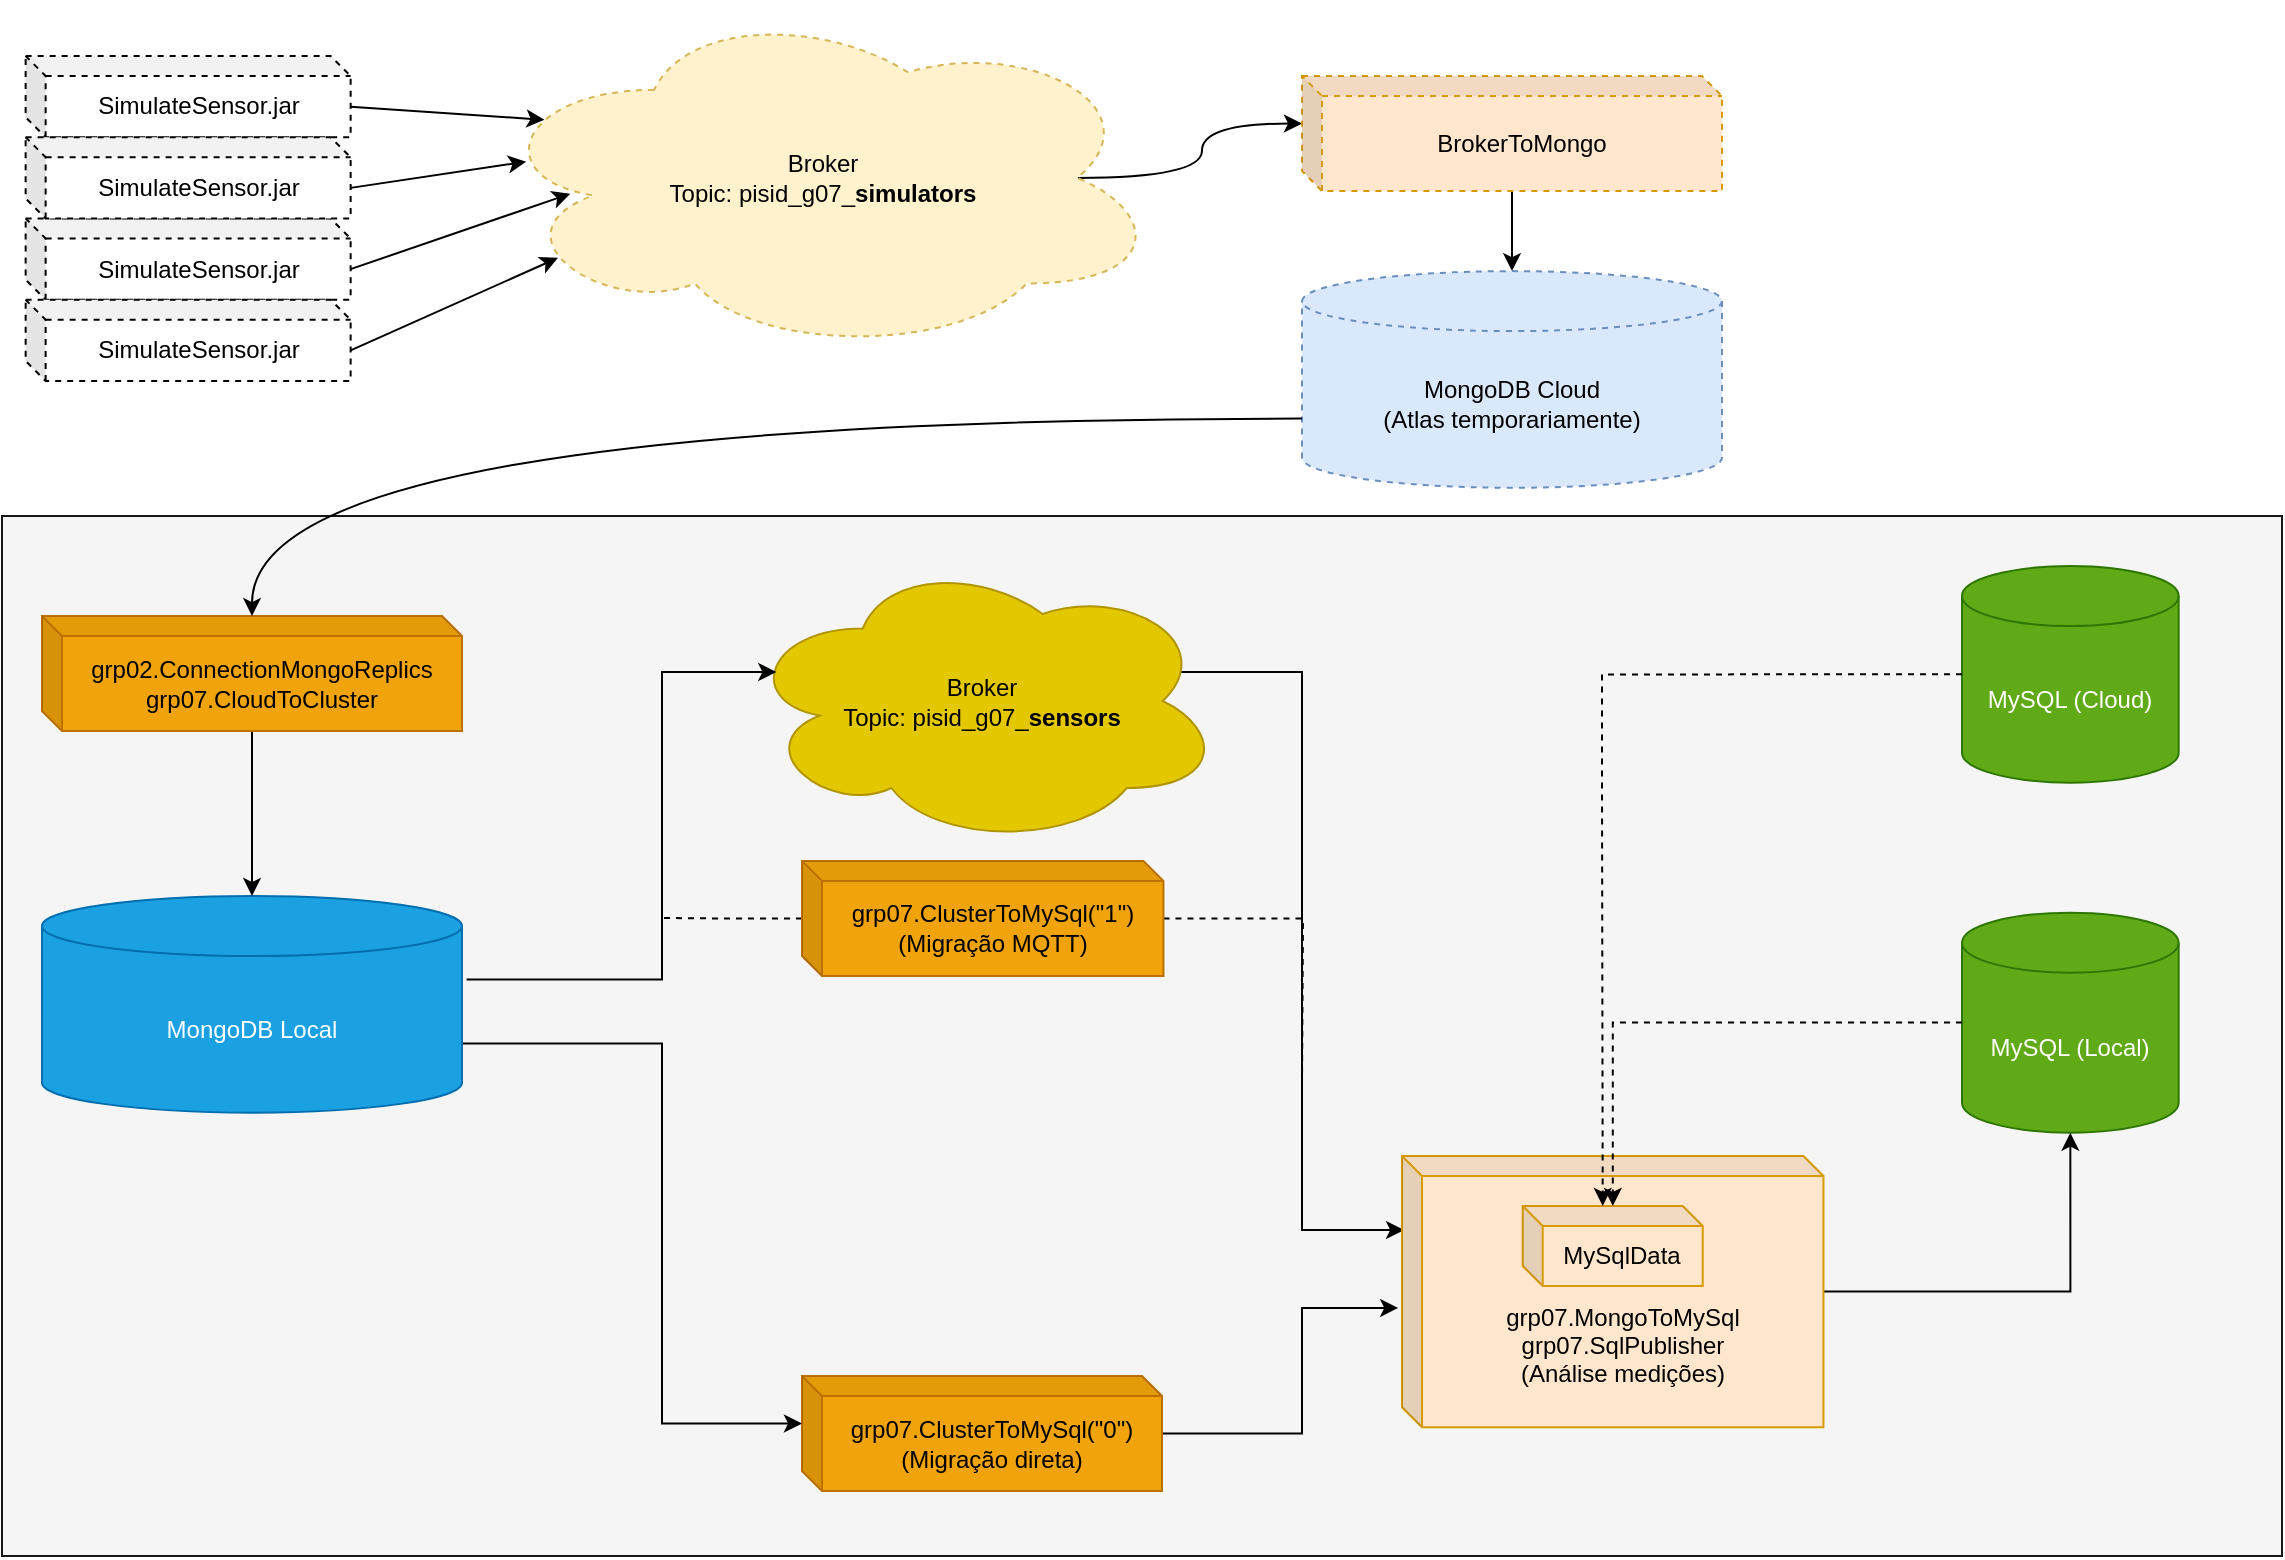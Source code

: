 <mxfile version="14.6.13" type="github">
  <diagram id="prtHgNgQTEPvFCAcTncT" name="Page-1">
    <mxGraphModel dx="1422" dy="800" grid="1" gridSize="10" guides="1" tooltips="1" connect="1" arrows="1" fold="1" page="1" pageScale="1" pageWidth="1169" pageHeight="827" math="0" shadow="0">
      <root>
        <mxCell id="0" />
        <mxCell id="1" parent="0" />
        <mxCell id="iG1FyST4VSw2gSxUDnyD-28" value="" style="rounded=0;whiteSpace=wrap;html=1;fontColor=#333333;fillColor=#f5f5f5;strokeColor=#171717;" parent="1" vertex="1">
          <mxGeometry x="20" y="280" width="1140" height="520" as="geometry" />
        </mxCell>
        <mxCell id="9lxMoNS6_Zflg6dV7JQC-2" value="" style="edgeStyle=orthogonalEdgeStyle;rounded=0;orthogonalLoop=1;jettySize=auto;html=1;exitDx=0;exitDy=0;exitPerimeter=0;entryDx=0;entryDy=23.776;entryPerimeter=0;curved=1;exitX=0.875;exitY=0.5;entryX=0;entryY=0;" parent="1" source="mG7DTUGrjtM77zd7hEEh-1" target="9lxMoNS6_Zflg6dV7JQC-1" edge="1">
          <mxGeometry relative="1" as="geometry">
            <Array as="points">
              <mxPoint x="620" y="111" />
              <mxPoint x="620" y="84" />
            </Array>
          </mxGeometry>
        </mxCell>
        <mxCell id="mG7DTUGrjtM77zd7hEEh-1" value="Broker&lt;br&gt;Topic: pisid_g07_&lt;b&gt;simulators&lt;/b&gt;" style="ellipse;shape=cloud;whiteSpace=wrap;html=1;dashed=1;fillColor=#fff2cc;strokeColor=#d6b656;" parent="1" vertex="1">
          <mxGeometry x="261.462" y="22.92" width="338.542" height="176.042" as="geometry" />
        </mxCell>
        <mxCell id="mG7DTUGrjtM77zd7hEEh-2" value="SimulateSensor.jar" style="shape=cube;whiteSpace=wrap;html=1;boundedLbl=1;backgroundOutline=1;darkOpacity=0.05;darkOpacity2=0.1;dashed=1;size=10;" parent="1" vertex="1">
          <mxGeometry x="31.82" y="50.002" width="162.5" height="40.625" as="geometry" />
        </mxCell>
        <mxCell id="mG7DTUGrjtM77zd7hEEh-6" value="" style="rounded=0;orthogonalLoop=1;jettySize=auto;html=1;exitX=0;exitY=0;exitDx=162.5;exitDy=25.312;exitPerimeter=0;entryX=0.088;entryY=0.335;entryDx=0;entryDy=0;entryPerimeter=0;" parent="1" source="mG7DTUGrjtM77zd7hEEh-2" target="mG7DTUGrjtM77zd7hEEh-1" edge="1">
          <mxGeometry x="31.82" y="36.46" as="geometry" />
        </mxCell>
        <mxCell id="mG7DTUGrjtM77zd7hEEh-9" value="" style="edgeStyle=none;rounded=0;orthogonalLoop=1;jettySize=auto;html=1;exitX=0;exitY=0;exitDx=162.5;exitDy=25.312;exitPerimeter=0;entryX=0.126;entryY=0.545;entryDx=0;entryDy=0;entryPerimeter=0;" parent="1" source="mG7DTUGrjtM77zd7hEEh-4" target="mG7DTUGrjtM77zd7hEEh-1" edge="1">
          <mxGeometry x="31.82" y="36.46" as="geometry" />
        </mxCell>
        <mxCell id="mG7DTUGrjtM77zd7hEEh-4" value="SimulateSensor.jar" style="shape=cube;whiteSpace=wrap;html=1;boundedLbl=1;backgroundOutline=1;darkOpacity=0.05;darkOpacity2=0.1;dashed=1;size=10;" parent="1" vertex="1">
          <mxGeometry x="31.82" y="131.252" width="162.5" height="40.625" as="geometry" />
        </mxCell>
        <mxCell id="mG7DTUGrjtM77zd7hEEh-10" value="" style="edgeStyle=none;rounded=0;orthogonalLoop=1;jettySize=auto;html=1;exitX=0;exitY=0;exitDx=162.5;exitDy=25.312;exitPerimeter=0;entryX=0.108;entryY=0.727;entryDx=0;entryDy=0;entryPerimeter=0;" parent="1" source="mG7DTUGrjtM77zd7hEEh-5" target="mG7DTUGrjtM77zd7hEEh-1" edge="1">
          <mxGeometry x="31.82" y="36.46" as="geometry" />
        </mxCell>
        <mxCell id="mG7DTUGrjtM77zd7hEEh-5" value="SimulateSensor.jar" style="shape=cube;whiteSpace=wrap;html=1;boundedLbl=1;backgroundOutline=1;darkOpacity=0.05;darkOpacity2=0.1;dashed=1;size=10;" parent="1" vertex="1">
          <mxGeometry x="31.82" y="171.877" width="162.5" height="40.625" as="geometry" />
        </mxCell>
        <mxCell id="mG7DTUGrjtM77zd7hEEh-3" value="SimulateSensor.jar" style="shape=cube;whiteSpace=wrap;html=1;boundedLbl=1;backgroundOutline=1;darkOpacity=0.05;darkOpacity2=0.1;dashed=1;size=10;" parent="1" vertex="1">
          <mxGeometry x="31.82" y="90.627" width="162.5" height="40.625" as="geometry" />
        </mxCell>
        <mxCell id="mG7DTUGrjtM77zd7hEEh-8" value="" style="edgeStyle=none;rounded=0;orthogonalLoop=1;jettySize=auto;html=1;entryX=0.061;entryY=0.454;entryDx=0;entryDy=0;entryPerimeter=0;exitX=0;exitY=0;exitDx=162.5;exitDy=25.312;exitPerimeter=0;" parent="1" source="mG7DTUGrjtM77zd7hEEh-3" target="mG7DTUGrjtM77zd7hEEh-1" edge="1">
          <mxGeometry x="31.82" y="36.46" as="geometry">
            <mxPoint x="221.82" y="124.46" as="sourcePoint" />
          </mxGeometry>
        </mxCell>
        <mxCell id="iG1FyST4VSw2gSxUDnyD-13" style="edgeStyle=orthogonalEdgeStyle;rounded=0;orthogonalLoop=1;jettySize=auto;html=1;entryX=-0.009;entryY=0.56;entryDx=0;entryDy=0;entryPerimeter=0;" parent="1" source="iG1FyST4VSw2gSxUDnyD-7" target="iG1FyST4VSw2gSxUDnyD-21" edge="1">
          <mxGeometry relative="1" as="geometry">
            <mxPoint x="940.0" y="700.059" as="targetPoint" />
            <Array as="points">
              <mxPoint x="670" y="739" />
              <mxPoint x="670" y="676" />
            </Array>
          </mxGeometry>
        </mxCell>
        <mxCell id="iG1FyST4VSw2gSxUDnyD-7" value="grp07.ClusterToMySql(&quot;0&quot;)&lt;br&gt;(Migração direta)" style="shape=cube;whiteSpace=wrap;html=1;boundedLbl=1;backgroundOutline=1;darkOpacity=0.05;darkOpacity2=0.1;size=10;fillColor=#f0a30a;strokeColor=#BD7000;fontColor=#000000;" parent="1" vertex="1">
          <mxGeometry x="420" y="710" width="180" height="57.55" as="geometry" />
        </mxCell>
        <mxCell id="iG1FyST4VSw2gSxUDnyD-16" style="edgeStyle=orthogonalEdgeStyle;rounded=0;orthogonalLoop=1;jettySize=auto;html=1;endArrow=classic;endFill=1;exitX=0.91;exitY=0.4;exitDx=0;exitDy=0;exitPerimeter=0;entryX=0.005;entryY=0.273;entryDx=0;entryDy=0;entryPerimeter=0;" parent="1" source="iG1FyST4VSw2gSxUDnyD-8" target="iG1FyST4VSw2gSxUDnyD-21" edge="1">
          <mxGeometry relative="1" as="geometry">
            <mxPoint x="730" y="689" as="targetPoint" />
            <Array as="points">
              <mxPoint x="670" y="358" />
              <mxPoint x="670" y="637" />
            </Array>
          </mxGeometry>
        </mxCell>
        <mxCell id="iG1FyST4VSw2gSxUDnyD-8" value="Broker&lt;br&gt;Topic: pisid_g07_&lt;b&gt;sensors&lt;/b&gt;" style="ellipse;shape=cloud;whiteSpace=wrap;html=1;fillColor=#e3c800;strokeColor=#B09500;fontColor=#000000;" parent="1" vertex="1">
          <mxGeometry x="390.36" y="300" width="240" height="145" as="geometry" />
        </mxCell>
        <mxCell id="iG1FyST4VSw2gSxUDnyD-15" style="edgeStyle=orthogonalEdgeStyle;rounded=0;orthogonalLoop=1;jettySize=auto;html=1;dashed=1;endArrow=none;endFill=0;" parent="1" source="iG1FyST4VSw2gSxUDnyD-9" edge="1">
          <mxGeometry relative="1" as="geometry">
            <mxPoint x="350" y="481" as="targetPoint" />
            <Array as="points">
              <mxPoint x="390" y="481" />
              <mxPoint x="350" y="481" />
            </Array>
          </mxGeometry>
        </mxCell>
        <mxCell id="iG1FyST4VSw2gSxUDnyD-19" style="edgeStyle=orthogonalEdgeStyle;rounded=0;orthogonalLoop=1;jettySize=auto;html=1;endArrow=none;endFill=0;dashed=1;" parent="1" source="iG1FyST4VSw2gSxUDnyD-9" edge="1">
          <mxGeometry relative="1" as="geometry">
            <mxPoint x="670" y="564" as="targetPoint" />
          </mxGeometry>
        </mxCell>
        <mxCell id="iG1FyST4VSw2gSxUDnyD-9" value="grp07.ClusterToMySql(&quot;1&quot;) &lt;br&gt;(Migração MQTT)" style="shape=cube;whiteSpace=wrap;html=1;boundedLbl=1;backgroundOutline=1;darkOpacity=0.05;darkOpacity2=0.1;size=10;fillColor=#f0a30a;strokeColor=#BD7000;fontColor=#000000;" parent="1" vertex="1">
          <mxGeometry x="420" y="452.45" width="180.73" height="57.55" as="geometry" />
        </mxCell>
        <mxCell id="iG1FyST4VSw2gSxUDnyD-12" style="edgeStyle=orthogonalEdgeStyle;rounded=0;orthogonalLoop=1;jettySize=auto;html=1;entryX=0;entryY=0;entryDx=0;entryDy=23.775;entryPerimeter=0;exitX=1;exitY=0;exitDx=0;exitDy=73.75;exitPerimeter=0;" parent="1" source="mG7DTUGrjtM77zd7hEEh-24" target="iG1FyST4VSw2gSxUDnyD-7" edge="1">
          <mxGeometry relative="1" as="geometry">
            <Array as="points">
              <mxPoint x="350" y="544" />
              <mxPoint x="350" y="734" />
            </Array>
          </mxGeometry>
        </mxCell>
        <mxCell id="iG1FyST4VSw2gSxUDnyD-14" style="edgeStyle=orthogonalEdgeStyle;rounded=0;orthogonalLoop=1;jettySize=auto;html=1;entryX=0.07;entryY=0.4;entryDx=0;entryDy=0;entryPerimeter=0;exitX=1.011;exitY=0.385;exitDx=0;exitDy=0;exitPerimeter=0;" parent="1" source="mG7DTUGrjtM77zd7hEEh-24" target="iG1FyST4VSw2gSxUDnyD-8" edge="1">
          <mxGeometry relative="1" as="geometry">
            <Array as="points">
              <mxPoint x="350" y="512" />
              <mxPoint x="350" y="358" />
            </Array>
          </mxGeometry>
        </mxCell>
        <mxCell id="mG7DTUGrjtM77zd7hEEh-37" value="MySQL (Cloud)" style="shape=cylinder3;whiteSpace=wrap;html=1;boundedLbl=1;backgroundOutline=1;size=15;fillColor=#60a917;strokeColor=#2D7600;fontColor=#ffffff;" parent="1" vertex="1">
          <mxGeometry x="999.996" y="305.0" width="108.334" height="108.333" as="geometry" />
        </mxCell>
        <mxCell id="mG7DTUGrjtM77zd7hEEh-38" value="MySQL (Local)" style="shape=cylinder3;whiteSpace=wrap;html=1;boundedLbl=1;backgroundOutline=1;size=15;fillColor=#60a917;strokeColor=#2D7600;fontColor=#ffffff;" parent="1" vertex="1">
          <mxGeometry x="1000" y="478.34" width="108.33" height="110" as="geometry" />
        </mxCell>
        <mxCell id="iG1FyST4VSw2gSxUDnyD-25" style="edgeStyle=orthogonalEdgeStyle;rounded=0;orthogonalLoop=1;jettySize=auto;html=1;entryX=0.5;entryY=1;entryDx=0;entryDy=0;entryPerimeter=0;endArrow=classic;endFill=1;" parent="1" source="iG1FyST4VSw2gSxUDnyD-21" target="mG7DTUGrjtM77zd7hEEh-38" edge="1">
          <mxGeometry relative="1" as="geometry">
            <Array as="points">
              <mxPoint x="1054" y="668" />
            </Array>
          </mxGeometry>
        </mxCell>
        <mxCell id="iG1FyST4VSw2gSxUDnyD-21" value="&lt;br&gt;&lt;br&gt;&lt;br&gt;grp07.MongoToMySql&lt;br&gt;grp07.SqlPublisher&lt;br&gt;(Análise medições)" style="shape=cube;whiteSpace=wrap;html=1;boundedLbl=1;backgroundOutline=1;darkOpacity=0.05;darkOpacity2=0.1;size=10;fillColor=#ffe6cc;strokeColor=#d79b00;" parent="1" vertex="1">
          <mxGeometry x="720" y="600" width="210.73" height="135.63" as="geometry" />
        </mxCell>
        <mxCell id="iG1FyST4VSw2gSxUDnyD-29" value="MySqlData" style="shape=cube;whiteSpace=wrap;html=1;boundedLbl=1;backgroundOutline=1;darkOpacity=0.05;darkOpacity2=0.1;size=10;fillColor=#ffe6cc;strokeColor=#d79b00;" parent="1" vertex="1">
          <mxGeometry x="780.36" y="625" width="90" height="40" as="geometry" />
        </mxCell>
        <mxCell id="iG1FyST4VSw2gSxUDnyD-22" value="" style="edgeStyle=orthogonalEdgeStyle;rounded=0;orthogonalLoop=1;jettySize=auto;html=1;dashed=1;endArrow=classic;endFill=1;exitX=0;exitY=0.5;exitDx=0;exitDy=0;exitPerimeter=0;entryX=0;entryY=0;entryDx=40;entryDy=0;entryPerimeter=0;" parent="1" source="mG7DTUGrjtM77zd7hEEh-37" target="iG1FyST4VSw2gSxUDnyD-29" edge="1">
          <mxGeometry relative="1" as="geometry">
            <Array as="points">
              <mxPoint x="820" y="359" />
              <mxPoint x="820" y="413" />
            </Array>
          </mxGeometry>
        </mxCell>
        <mxCell id="iG1FyST4VSw2gSxUDnyD-32" style="edgeStyle=orthogonalEdgeStyle;rounded=0;orthogonalLoop=1;jettySize=auto;html=1;endArrow=classic;endFill=1;dashed=1;" parent="1" source="mG7DTUGrjtM77zd7hEEh-38" target="iG1FyST4VSw2gSxUDnyD-29" edge="1">
          <mxGeometry relative="1" as="geometry" />
        </mxCell>
        <mxCell id="9lxMoNS6_Zflg6dV7JQC-3" style="edgeStyle=orthogonalEdgeStyle;rounded=0;orthogonalLoop=1;jettySize=auto;html=1;curved=1;entryX=0.5;entryY=0;entryDx=0;entryDy=0;entryPerimeter=0;" parent="1" source="9lxMoNS6_Zflg6dV7JQC-1" target="mG7DTUGrjtM77zd7hEEh-11" edge="1">
          <mxGeometry relative="1" as="geometry" />
        </mxCell>
        <mxCell id="9lxMoNS6_Zflg6dV7JQC-1" value="BrokerToMongo" style="shape=cube;whiteSpace=wrap;html=1;boundedLbl=1;backgroundOutline=1;darkOpacity=0.05;darkOpacity2=0.1;size=10;fillColor=#ffe6cc;strokeColor=#d79b00;dashed=1;" parent="1" vertex="1">
          <mxGeometry x="670" y="60.002" width="210" height="57.553" as="geometry" />
        </mxCell>
        <mxCell id="mG7DTUGrjtM77zd7hEEh-11" value="MongoDB Cloud&lt;br&gt;(Atlas temporariamente)" style="shape=cylinder3;whiteSpace=wrap;html=1;boundedLbl=1;backgroundOutline=1;size=15;fillColor=#dae8fc;strokeColor=#6c8ebf;dashed=1;" parent="1" vertex="1">
          <mxGeometry x="670" y="157.559" width="210" height="108.335" as="geometry" />
        </mxCell>
        <mxCell id="mG7DTUGrjtM77zd7hEEh-24" value="MongoDB Local" style="shape=cylinder3;whiteSpace=wrap;html=1;boundedLbl=1;backgroundOutline=1;size=15;fillColor=#1ba1e2;strokeColor=#006EAF;fontColor=#ffffff;" parent="1" vertex="1">
          <mxGeometry x="40" y="469.995" width="210" height="108.335" as="geometry" />
        </mxCell>
        <mxCell id="mG7DTUGrjtM77zd7hEEh-32" value="" style="edgeStyle=orthogonalEdgeStyle;curved=1;rounded=0;orthogonalLoop=1;jettySize=auto;html=1;entryX=0.5;entryY=0;entryDx=0;entryDy=0;entryPerimeter=0;" parent="1" source="mG7DTUGrjtM77zd7hEEh-27" edge="1" target="mG7DTUGrjtM77zd7hEEh-24">
          <mxGeometry x="40" y="370.01" as="geometry">
            <mxPoint x="145" y="625.951" as="targetPoint" />
          </mxGeometry>
        </mxCell>
        <mxCell id="mG7DTUGrjtM77zd7hEEh-27" value="grp02.ConnectionMongoReplics&lt;br&gt;grp07.CloudToCluster" style="shape=cube;whiteSpace=wrap;html=1;boundedLbl=1;backgroundOutline=1;darkOpacity=0.05;darkOpacity2=0.1;size=10;fillColor=#f0a30a;strokeColor=#BD7000;fontColor=#000000;" parent="1" vertex="1">
          <mxGeometry x="40" y="330.002" width="210" height="57.553" as="geometry" />
        </mxCell>
        <mxCell id="mG7DTUGrjtM77zd7hEEh-33" value="" style="edgeStyle=orthogonalEdgeStyle;curved=1;rounded=0;orthogonalLoop=1;jettySize=auto;html=1;exitX=0;exitY=0;exitDx=0;exitDy=73.751;exitPerimeter=0;" parent="1" source="mG7DTUGrjtM77zd7hEEh-11" target="mG7DTUGrjtM77zd7hEEh-27" edge="1">
          <mxGeometry as="geometry">
            <mxPoint x="261.053" y="532.512" as="targetPoint" />
          </mxGeometry>
        </mxCell>
      </root>
    </mxGraphModel>
  </diagram>
</mxfile>
